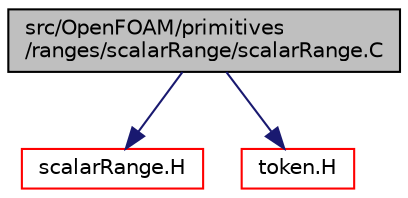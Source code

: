 digraph "src/OpenFOAM/primitives/ranges/scalarRange/scalarRange.C"
{
  bgcolor="transparent";
  edge [fontname="Helvetica",fontsize="10",labelfontname="Helvetica",labelfontsize="10"];
  node [fontname="Helvetica",fontsize="10",shape=record];
  Node0 [label="src/OpenFOAM/primitives\l/ranges/scalarRange/scalarRange.C",height=0.2,width=0.4,color="black", fillcolor="grey75", style="filled", fontcolor="black"];
  Node0 -> Node1 [color="midnightblue",fontsize="10",style="solid",fontname="Helvetica"];
  Node1 [label="scalarRange.H",height=0.2,width=0.4,color="red",URL="$a13283.html"];
  Node0 -> Node30 [color="midnightblue",fontsize="10",style="solid",fontname="Helvetica"];
  Node30 [label="token.H",height=0.2,width=0.4,color="red",URL="$a09947.html"];
}
